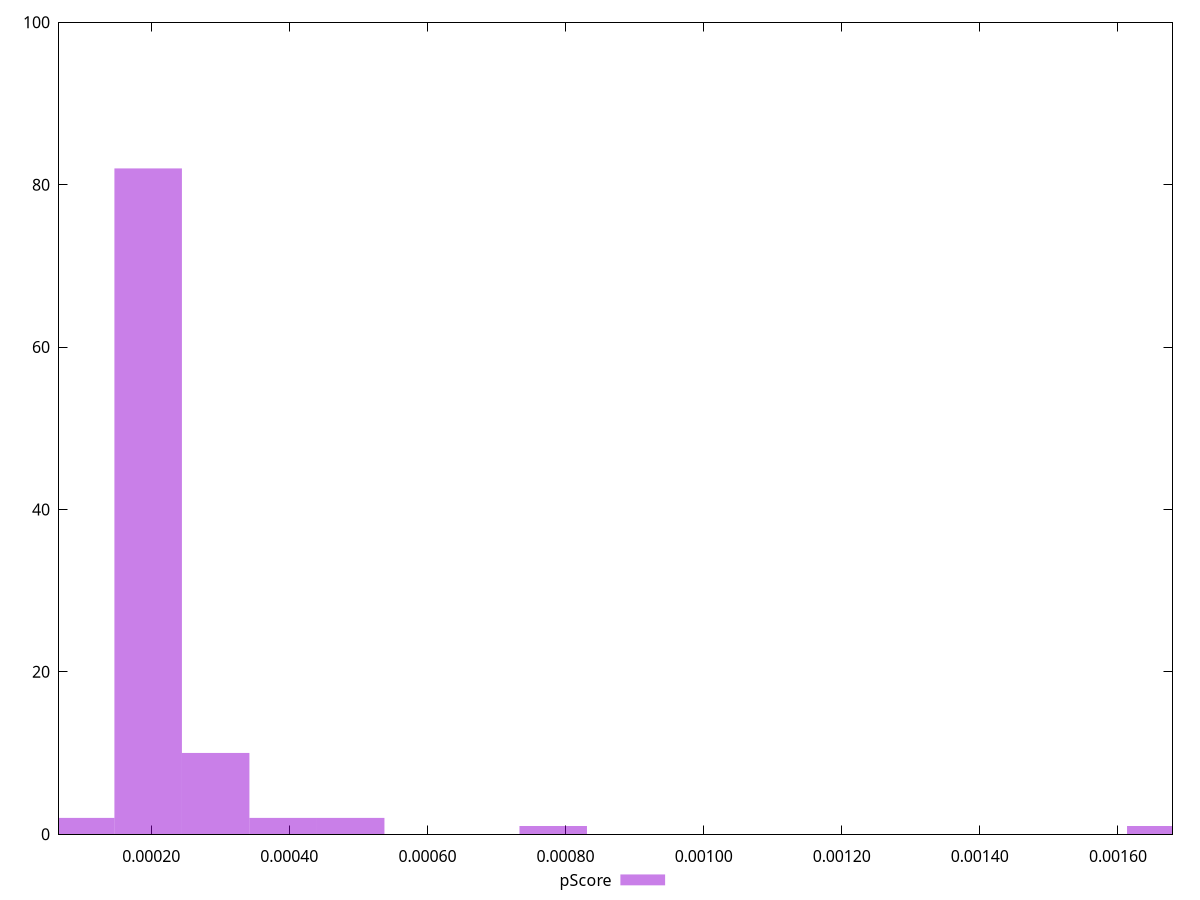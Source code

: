 reset

$pScore <<EOF
0.0007821285258426445 1
0.00009776606573033056 2
0.00029329819719099167 10
0.00019553213146066112 82
0.0004888303286516528 2
0.0016620231174156194 1
0.00039106426292132224 2
EOF

set key outside below
set boxwidth 0.00009776606573033056
set xrange [0.00006640632430038318:0.001678974602295824]
set yrange [0:100]
set trange [0:100]
set style fill transparent solid 0.5 noborder
set terminal svg size 640, 490 enhanced background rgb 'white'
set output "report_00017_2021-02-10T15-08-03.406Z/largest-contentful-paint/samples/pages/pScore/histogram.svg"

plot $pScore title "pScore" with boxes

reset
